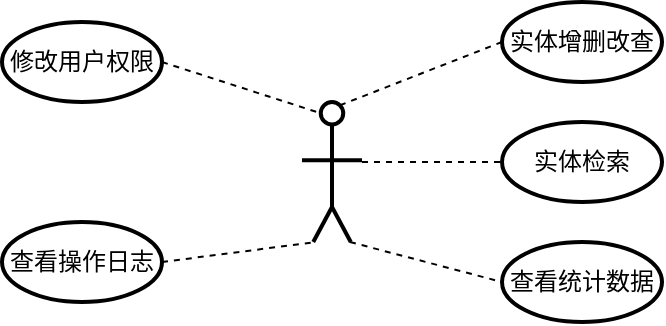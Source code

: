 <mxfile version="26.1.1">
  <diagram name="第 1 页" id="ZD3tVh1jQbMSXzH8UUKj">
    <mxGraphModel dx="418" dy="236" grid="1" gridSize="10" guides="1" tooltips="1" connect="1" arrows="1" fold="1" page="1" pageScale="1" pageWidth="827" pageHeight="1169" math="0" shadow="0">
      <root>
        <mxCell id="0" />
        <mxCell id="1" parent="0" />
        <mxCell id="G3Z2T1PP6QUM5RSpjgbP-7" value="实体增删改查" style="ellipse;whiteSpace=wrap;html=1;strokeWidth=2;" parent="1" vertex="1">
          <mxGeometry x="400" y="140" width="80" height="40" as="geometry" />
        </mxCell>
        <mxCell id="G3Z2T1PP6QUM5RSpjgbP-8" value="实体检索" style="ellipse;whiteSpace=wrap;html=1;strokeWidth=2;" parent="1" vertex="1">
          <mxGeometry x="400" y="200" width="80" height="40" as="geometry" />
        </mxCell>
        <mxCell id="G3Z2T1PP6QUM5RSpjgbP-9" value="查看统计数据" style="ellipse;whiteSpace=wrap;html=1;strokeWidth=2;" parent="1" vertex="1">
          <mxGeometry x="400" y="260" width="80" height="40" as="geometry" />
        </mxCell>
        <mxCell id="G3Z2T1PP6QUM5RSpjgbP-10" value="查看操作日志" style="ellipse;whiteSpace=wrap;html=1;strokeWidth=2;" parent="1" vertex="1">
          <mxGeometry x="150" y="250" width="80" height="40" as="geometry" />
        </mxCell>
        <mxCell id="G3Z2T1PP6QUM5RSpjgbP-11" value="修改用户权限" style="ellipse;whiteSpace=wrap;html=1;strokeWidth=2;" parent="1" vertex="1">
          <mxGeometry x="150" y="150" width="80" height="40" as="geometry" />
        </mxCell>
        <mxCell id="G3Z2T1PP6QUM5RSpjgbP-12" value="" style="endArrow=none;html=1;rounded=0;strokeWidth=1;exitX=1;exitY=0.5;exitDx=0;exitDy=0;dashed=1;" parent="1" edge="1">
          <mxGeometry width="50" height="50" relative="1" as="geometry">
            <mxPoint x="230" y="270.0" as="sourcePoint" />
            <mxPoint x="307" y="260" as="targetPoint" />
          </mxGeometry>
        </mxCell>
        <mxCell id="G3Z2T1PP6QUM5RSpjgbP-13" value="" style="endArrow=none;html=1;rounded=0;strokeWidth=1;dashed=1;entryX=0;entryY=0.5;entryDx=0;entryDy=0;" parent="1" target="G3Z2T1PP6QUM5RSpjgbP-9" edge="1">
          <mxGeometry width="50" height="50" relative="1" as="geometry">
            <mxPoint x="324" y="260" as="sourcePoint" />
            <mxPoint x="430" y="330" as="targetPoint" />
          </mxGeometry>
        </mxCell>
        <mxCell id="G3Z2T1PP6QUM5RSpjgbP-14" value="" style="endArrow=none;html=1;rounded=0;strokeWidth=1;dashed=1;entryX=0;entryY=0.5;entryDx=0;entryDy=0;" parent="1" target="G3Z2T1PP6QUM5RSpjgbP-8" edge="1">
          <mxGeometry width="50" height="50" relative="1" as="geometry">
            <mxPoint x="330" y="220" as="sourcePoint" />
            <mxPoint x="414" y="240" as="targetPoint" />
          </mxGeometry>
        </mxCell>
        <mxCell id="G3Z2T1PP6QUM5RSpjgbP-15" value="" style="endArrow=none;html=1;rounded=0;strokeWidth=1;dashed=1;entryX=0;entryY=0.5;entryDx=0;entryDy=0;exitX=1;exitY=0;exitDx=0;exitDy=0;" parent="1" target="G3Z2T1PP6QUM5RSpjgbP-7" edge="1" source="G3Z2T1PP6QUM5RSpjgbP-2">
          <mxGeometry width="50" height="50" relative="1" as="geometry">
            <mxPoint x="330" y="184.73" as="sourcePoint" />
            <mxPoint x="376" y="184.73" as="targetPoint" />
          </mxGeometry>
        </mxCell>
        <mxCell id="G3Z2T1PP6QUM5RSpjgbP-16" value="" style="endArrow=none;html=1;rounded=0;strokeWidth=1;dashed=1;entryX=0;entryY=0.5;entryDx=0;entryDy=0;exitX=1;exitY=0.5;exitDx=0;exitDy=0;" parent="1" source="G3Z2T1PP6QUM5RSpjgbP-11" target="G3Z2T1PP6QUM5RSpjgbP-2" edge="1">
          <mxGeometry width="50" height="50" relative="1" as="geometry">
            <mxPoint x="340" y="194.73" as="sourcePoint" />
            <mxPoint x="410" y="170" as="targetPoint" />
          </mxGeometry>
        </mxCell>
        <mxCell id="RYgo6kuTXcx5WhwTLI-3-2" value="" style="group" vertex="1" connectable="0" parent="1">
          <mxGeometry x="300" y="190" width="30" height="70" as="geometry" />
        </mxCell>
        <mxCell id="G3Z2T1PP6QUM5RSpjgbP-2" value="" style="ellipse;whiteSpace=wrap;html=1;aspect=fixed;strokeWidth=2;" parent="RYgo6kuTXcx5WhwTLI-3-2" vertex="1">
          <mxGeometry x="9.375" width="11.25" height="11.25" as="geometry" />
        </mxCell>
        <mxCell id="G3Z2T1PP6QUM5RSpjgbP-3" value="" style="endArrow=none;html=1;rounded=0;strokeWidth=2;" parent="RYgo6kuTXcx5WhwTLI-3-2" edge="1">
          <mxGeometry width="50" height="50" relative="1" as="geometry">
            <mxPoint y="29.167" as="sourcePoint" />
            <mxPoint x="30" y="29.167" as="targetPoint" />
          </mxGeometry>
        </mxCell>
        <mxCell id="G3Z2T1PP6QUM5RSpjgbP-4" value="" style="endArrow=none;html=1;rounded=0;exitX=0.5;exitY=1;exitDx=0;exitDy=0;strokeWidth=2;" parent="RYgo6kuTXcx5WhwTLI-3-2" source="G3Z2T1PP6QUM5RSpjgbP-2" edge="1">
          <mxGeometry width="50" height="50" relative="1" as="geometry">
            <mxPoint x="-31.875" y="70" as="sourcePoint" />
            <mxPoint x="15" y="52.5" as="targetPoint" />
          </mxGeometry>
        </mxCell>
        <mxCell id="G3Z2T1PP6QUM5RSpjgbP-5" value="" style="endArrow=none;html=1;rounded=0;strokeWidth=2;" parent="RYgo6kuTXcx5WhwTLI-3-2" edge="1">
          <mxGeometry width="50" height="50" relative="1" as="geometry">
            <mxPoint x="15" y="52.5" as="sourcePoint" />
            <mxPoint x="5.625" y="70" as="targetPoint" />
          </mxGeometry>
        </mxCell>
        <mxCell id="G3Z2T1PP6QUM5RSpjgbP-6" value="" style="endArrow=none;html=1;rounded=0;strokeWidth=2;" parent="RYgo6kuTXcx5WhwTLI-3-2" edge="1">
          <mxGeometry width="50" height="50" relative="1" as="geometry">
            <mxPoint x="15" y="52.5" as="sourcePoint" />
            <mxPoint x="24.375" y="70" as="targetPoint" />
          </mxGeometry>
        </mxCell>
      </root>
    </mxGraphModel>
  </diagram>
</mxfile>
